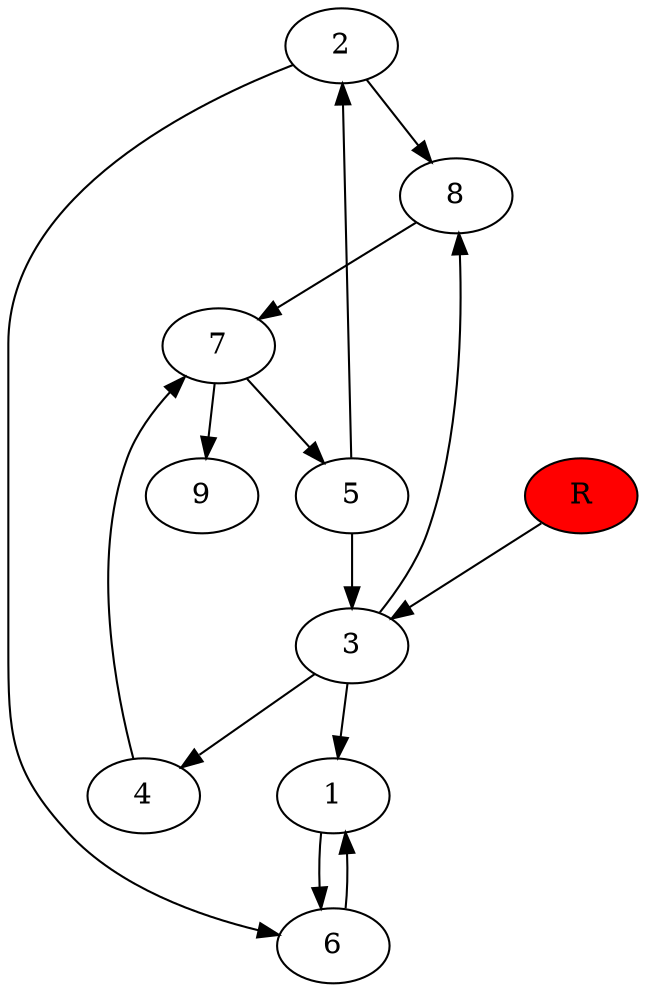 digraph prb18100 {
	1
	2
	3
	4
	5
	6
	7
	8
	R [fillcolor="#ff0000" style=filled]
	1 -> 6
	2 -> 6
	2 -> 8
	3 -> 1
	3 -> 4
	3 -> 8
	4 -> 7
	5 -> 2
	5 -> 3
	6 -> 1
	7 -> 5
	7 -> 9
	8 -> 7
	R -> 3
}
